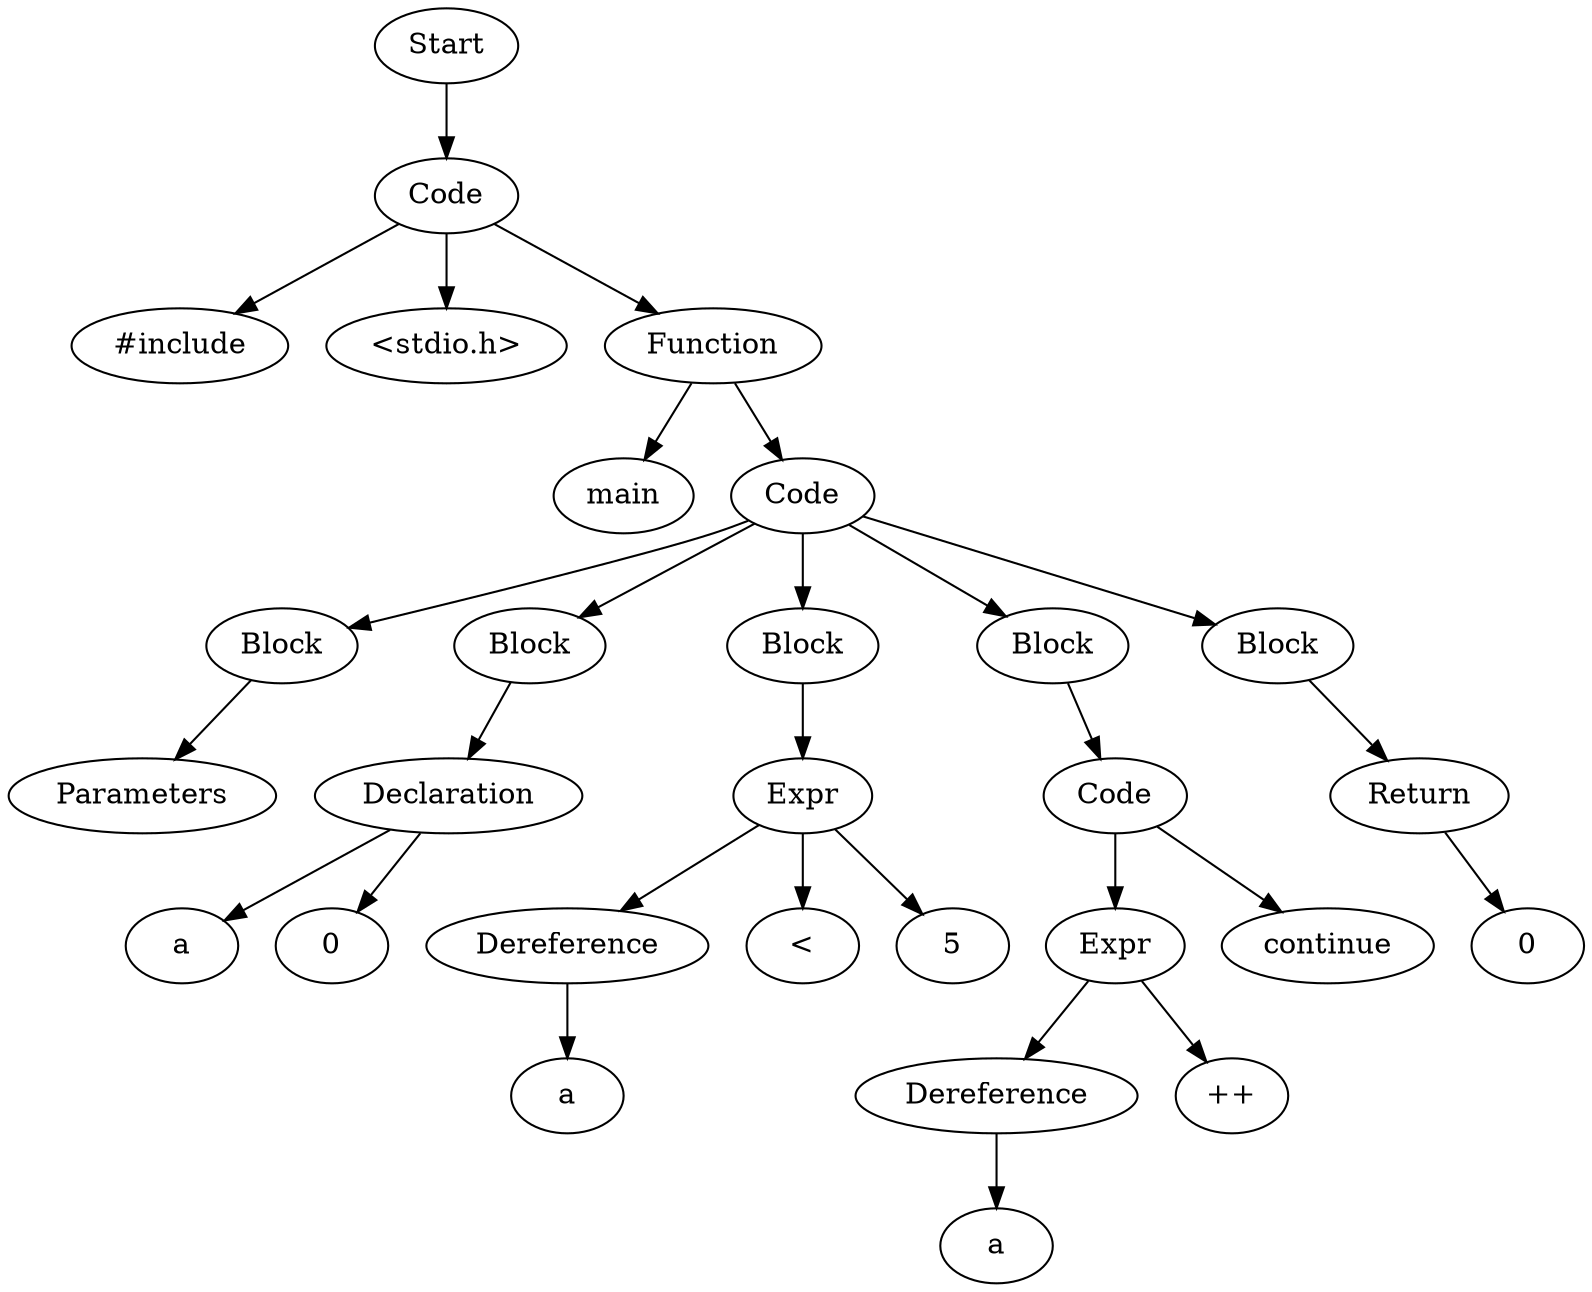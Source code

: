 digraph AST {
  "129648711465232" [label="Start"];
  "129648711465232" -> "129648711466528";
  "129648711466528" [label="Code"];
  "129648711466528" -> "129648711640176";
  "129648711466528" -> "129648711634368";
  "129648711466528" -> "129648711633744";
  "129648711640176" [label="#include"];
  "129648711634368" [label="<stdio.h>"];
  "129648711633744" [label="Function"];
  "129648711633744" -> "129648711639696";
  "129648711633744" -> "129648711643872";
  "129648711639696" [label="main"];
  "129648711643872" [label="Code"];
  "129648711643872" -> "129648711632160";
  "129648711643872" -> "129648711643680";
  "129648711643872" -> "129648711641568";
  "129648711643872" -> "129648711752896";
  "129648711643872" -> "129648711752560";
  "129648711632160" [label="Block"];
  "129648711632160" -> "129648711642912";
  "129648711642912" [label="Parameters"];
  "129648711643680" [label="Block"];
  "129648711643680" -> "129648711641136";
  "129648711641136" [label="Declaration"];
  "129648711641136" -> "129648711645312";
  "129648711641136" -> "129648711646032";
  "129648711645312" [label="a"];
  "129648711646032" [label="0"];
  "129648711641568" [label="Block"];
  "129648711641568" -> "129648711638256";
  "129648711638256" [label="Expr"];
  "129648711638256" -> "129648711750064";
  "129648711638256" -> "129648711748912";
  "129648711638256" -> "129648711749008";
  "129648711750064" [label="Dereference"];
  "129648711750064" -> "129648711751456";
  "129648711751456" [label="a"];
  "129648711748912" [label="<"];
  "129648711749008" [label="5"];
  "129648711752896" [label="Block"];
  "129648711752896" -> "129648711748432";
  "129648711748432" [label="Code"];
  "129648711748432" -> "129648711750016";
  "129648711748432" -> "129648711752368";
  "129648711750016" [label="Expr"];
  "129648711750016" -> "129648711747280";
  "129648711750016" -> "129648711749056";
  "129648711747280" [label="Dereference"];
  "129648711747280" -> "129648711746368";
  "129648711746368" [label="a"];
  "129648711749056" [label="++"];
  "129648711752368" [label="continue"];
  "129648711752560" [label="Block"];
  "129648711752560" -> "129648711749584";
  "129648711749584" [label="Return"];
  "129648711749584" -> "129648711749728";
  "129648711749728" [label="0"];
}
